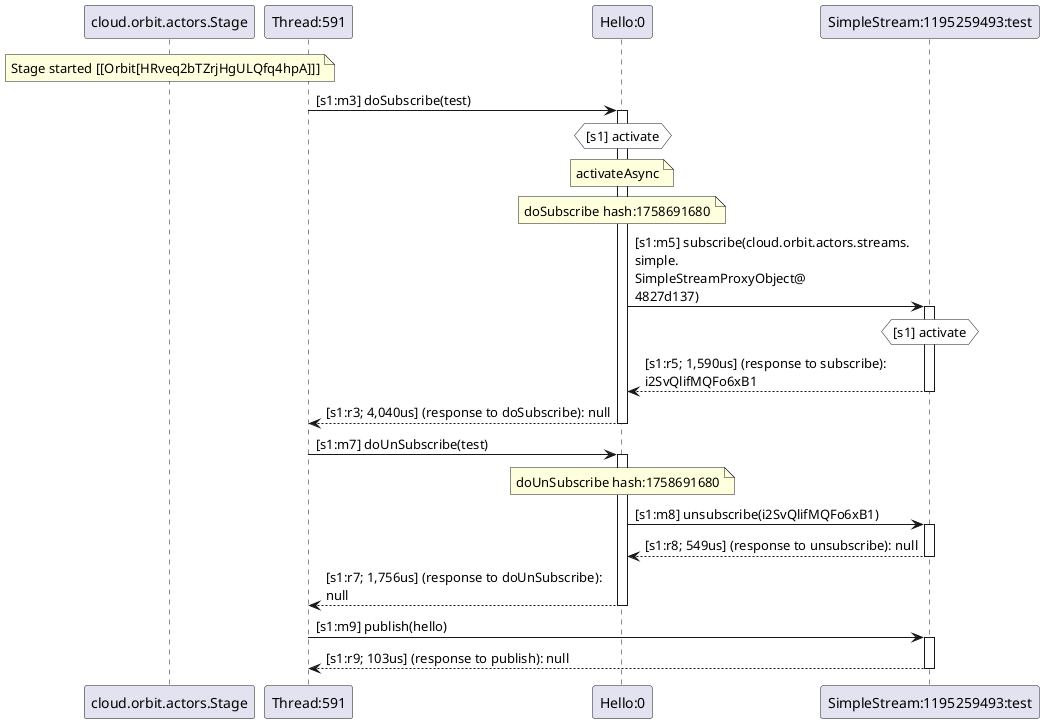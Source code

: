 @startuml
note over "cloud.orbit.actors.Stage": Stage started [[Orbit[HRveq2bTZrjHgULQfq4hpA]]]
"Thread:591" -> "Hello:0" : [s1:m3] doSubscribe(test)
activate "Hello:0"
hnote over "Hello:0" #white : [s1] activate
note over "Hello:0": activateAsync
note over "Hello:0": doSubscribe hash:1758691680
"Hello:0" -> "SimpleStream:1195259493:test" : [s1:m5] subscribe(cloud.orbit.actors.streams.\nsimple.\nSimpleStreamProxyObject@\n4827d137)
activate "SimpleStream:1195259493:test"
hnote over "SimpleStream:1195259493:test" #white : [s1] activate
"SimpleStream:1195259493:test" --> "Hello:0" : [s1:r5; 1,590us] (response to subscribe): \ni2SvQlifMQFo6xB1
deactivate "SimpleStream:1195259493:test"
"Hello:0" --> "Thread:591" : [s1:r3; 4,040us] (response to doSubscribe): null
deactivate "Hello:0"
"Thread:591" -> "Hello:0" : [s1:m7] doUnSubscribe(test)
activate "Hello:0"
note over "Hello:0": doUnSubscribe hash:1758691680
"Hello:0" -> "SimpleStream:1195259493:test" : [s1:m8] unsubscribe(i2SvQlifMQFo6xB1)
activate "SimpleStream:1195259493:test"
"SimpleStream:1195259493:test" --> "Hello:0" : [s1:r8; 549us] (response to unsubscribe): null
deactivate "SimpleStream:1195259493:test"
"Hello:0" --> "Thread:591" : [s1:r7; 1,756us] (response to doUnSubscribe): \nnull
deactivate "Hello:0"
"Thread:591" -> "SimpleStream:1195259493:test" : [s1:m9] publish(hello)
activate "SimpleStream:1195259493:test"
"SimpleStream:1195259493:test" --> "Thread:591" : [s1:r9; 103us] (response to publish): null
deactivate "SimpleStream:1195259493:test"
@enduml
